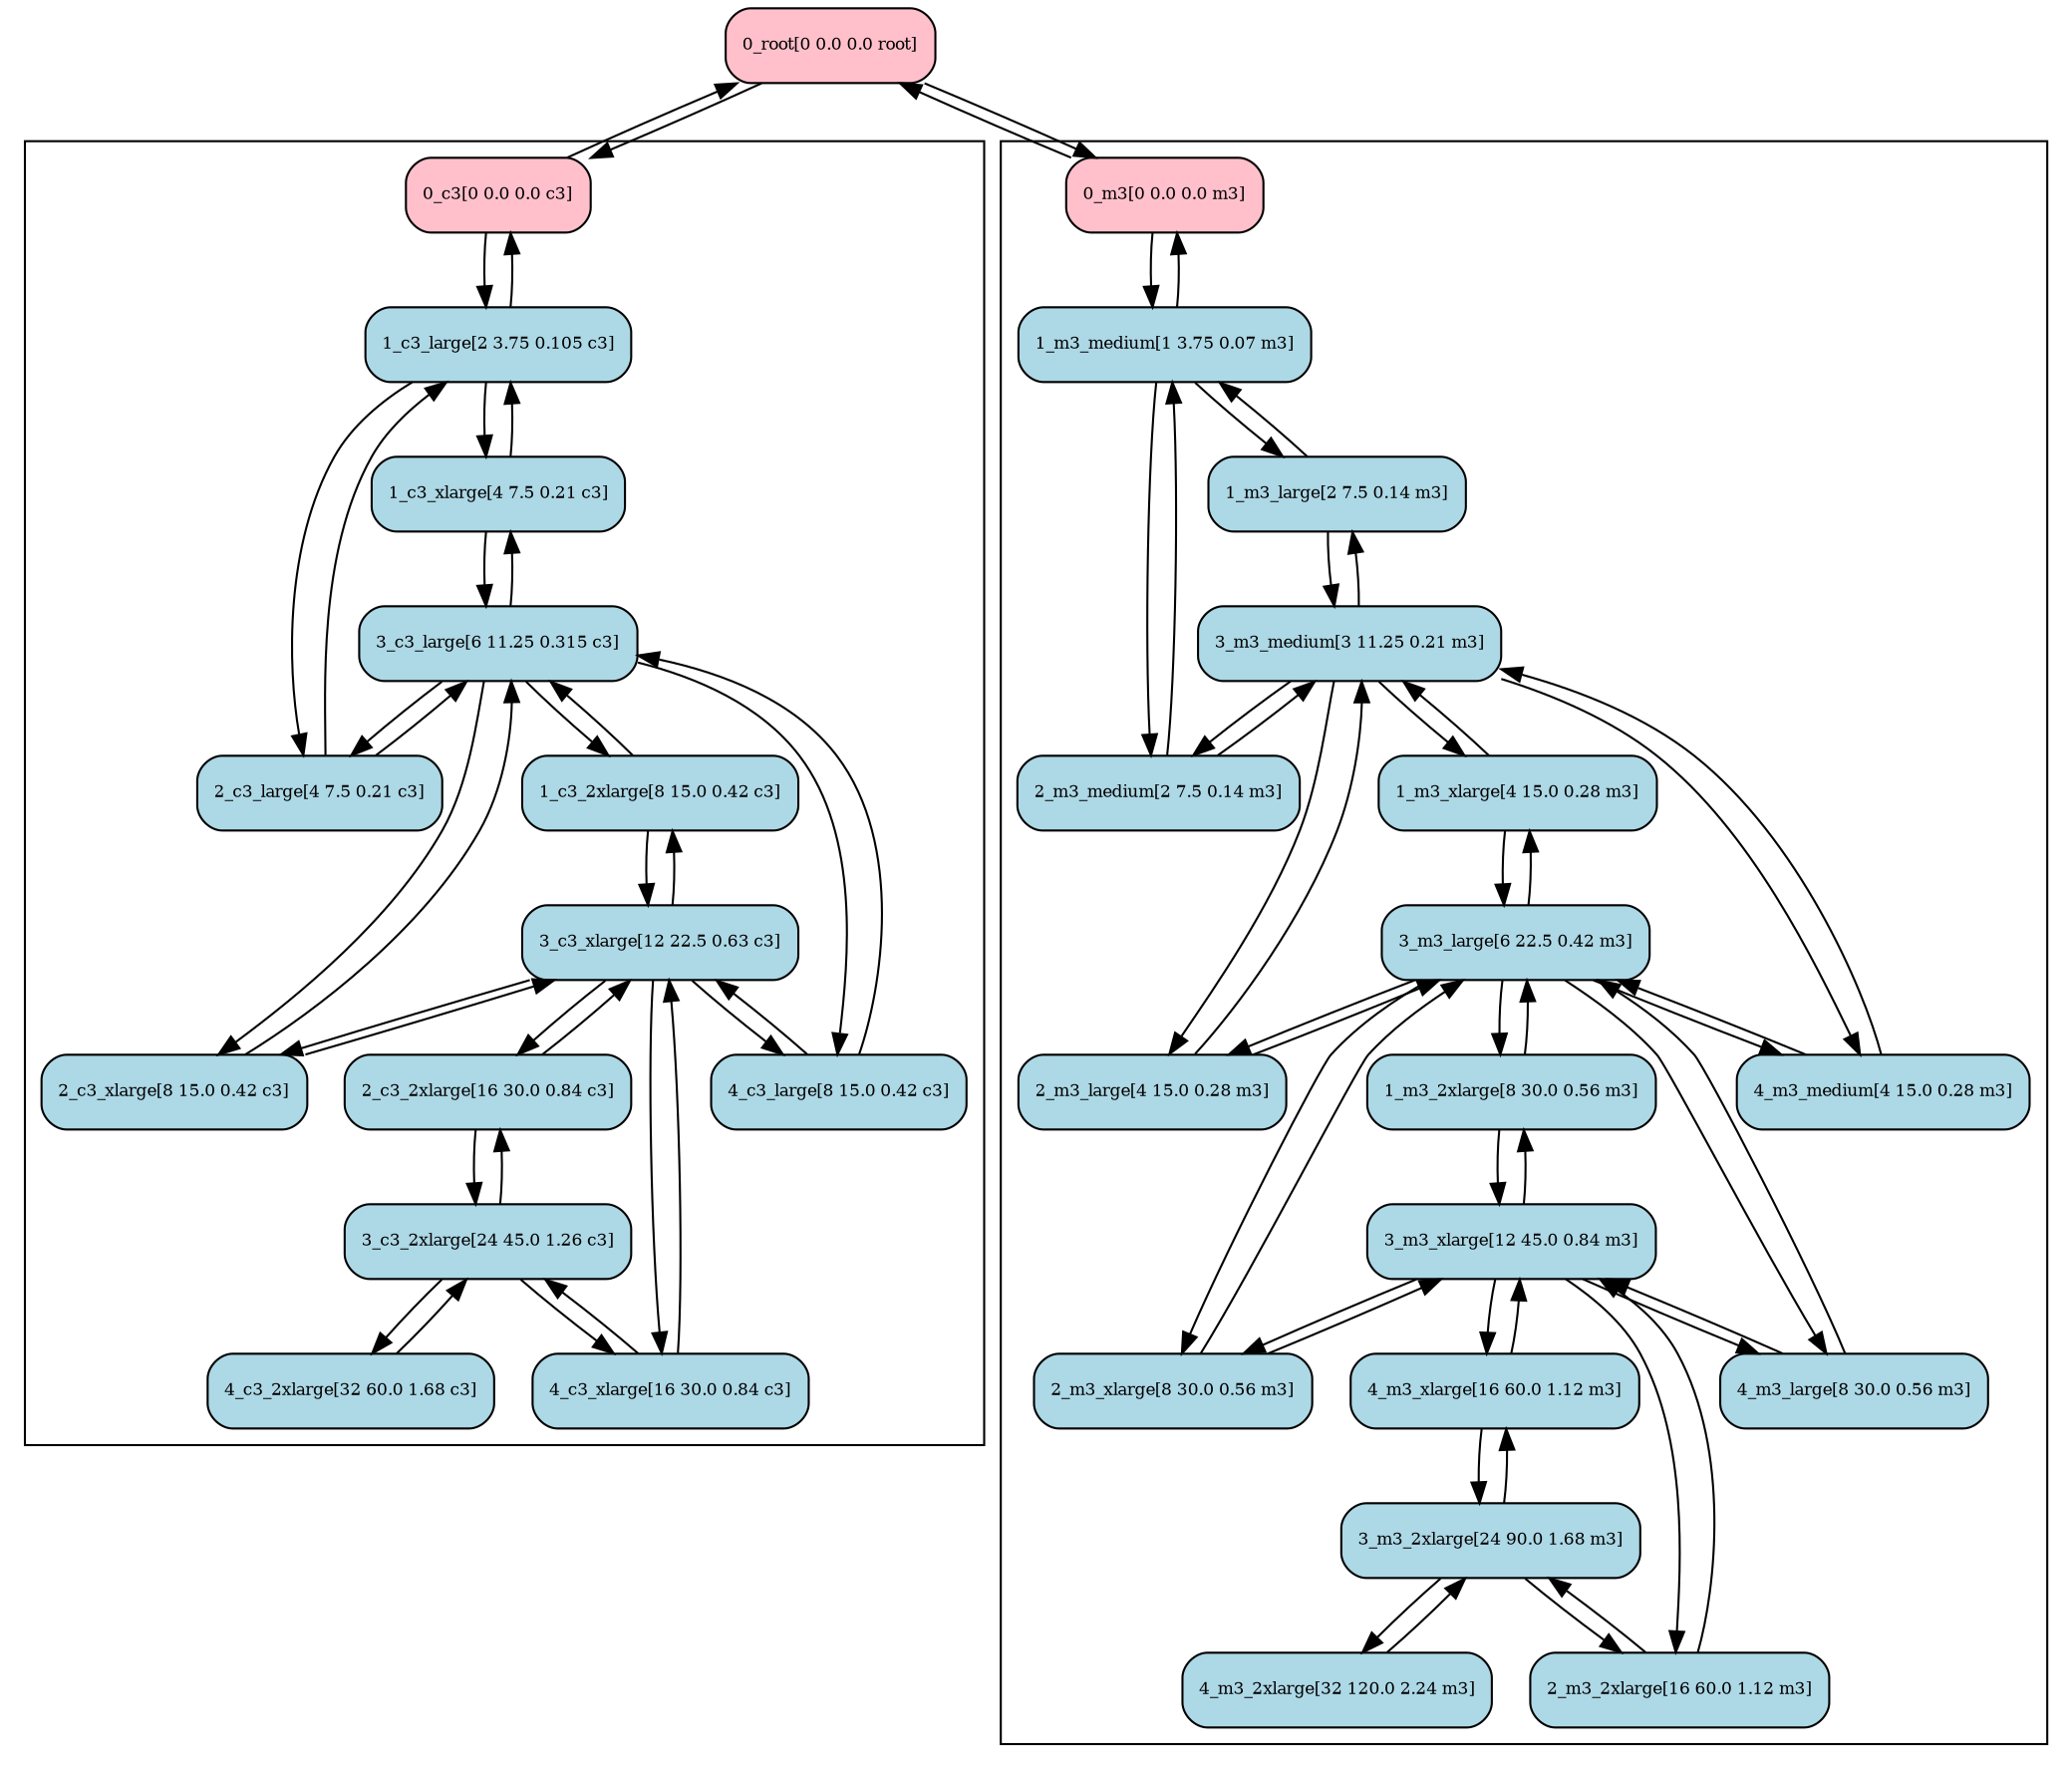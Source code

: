 digraph CloudCapacitor__DeploymentSpaceGraph {
    //label = "CloudCapacitor__DeploymentSpaceGraph"
    
    node [shape=box, fillcolor="lightblue", style="filled,rounded"];
    "0_root[0 0.0 0.0 root]" [
        fontsize = 8,
        label = "0_root[0 0.0 0.0 root]"
        fillcolor="pink"
    ]

    "0_c3[0 0.0 0.0 c3]" [
        fontsize = 8,
        label = "0_c3[0 0.0 0.0 c3]"
        fillcolor="pink"
    ]

    "1_c3_large[2 3.75 0.105 c3]" [
        fontsize = 8,
        label = "1_c3_large[2 3.75 0.105 c3]"
    ]

    "2_c3_large[4 7.5 0.21 c3]" [
        fontsize = 8,
        label = "2_c3_large[4 7.5 0.21 c3]"
    ]

    "1_c3_xlarge[4 7.5 0.21 c3]" [
        fontsize = 8,
        label = "1_c3_xlarge[4 7.5 0.21 c3]"
    ]

    "3_c3_large[6 11.25 0.315 c3]" [
        fontsize = 8,
        label = "3_c3_large[6 11.25 0.315 c3]"
    ]

    "4_c3_large[8 15.0 0.42 c3]" [
        fontsize = 8,
        label = "4_c3_large[8 15.0 0.42 c3]"
    ]

    "2_c3_xlarge[8 15.0 0.42 c3]" [
        fontsize = 8,
        label = "2_c3_xlarge[8 15.0 0.42 c3]"
    ]

    "1_c3_2xlarge[8 15.0 0.42 c3]" [
        fontsize = 8,
        label = "1_c3_2xlarge[8 15.0 0.42 c3]"
    ]

    "3_c3_xlarge[12 22.5 0.63 c3]" [
        fontsize = 8,
        label = "3_c3_xlarge[12 22.5 0.63 c3]"
    ]

    "4_c3_xlarge[16 30.0 0.84 c3]" [
        fontsize = 8,
        label = "4_c3_xlarge[16 30.0 0.84 c3]"
    ]

    "2_c3_2xlarge[16 30.0 0.84 c3]" [
        fontsize = 8,
        label = "2_c3_2xlarge[16 30.0 0.84 c3]"
    ]

    "3_c3_2xlarge[24 45.0 1.26 c3]" [
        fontsize = 8,
        label = "3_c3_2xlarge[24 45.0 1.26 c3]"
    ]

    "4_c3_2xlarge[32 60.0 1.68 c3]" [
        fontsize = 8,
        label = "4_c3_2xlarge[32 60.0 1.68 c3]"
    ]

    "0_m3[0 0.0 0.0 m3]" [
        fontsize = 8,
        label = "0_m3[0 0.0 0.0 m3]"
        fillcolor="pink"
    ]

    "1_m3_medium[1 3.75 0.07 m3]" [
        fontsize = 8,
        label = "1_m3_medium[1 3.75 0.07 m3]"
    ]

    "2_m3_medium[2 7.5 0.14 m3]" [
        fontsize = 8,
        label = "2_m3_medium[2 7.5 0.14 m3]"
    ]

    "1_m3_large[2 7.5 0.14 m3]" [
        fontsize = 8,
        label = "1_m3_large[2 7.5 0.14 m3]"
    ]

    "3_m3_medium[3 11.25 0.21 m3]" [
        fontsize = 8,
        label = "3_m3_medium[3 11.25 0.21 m3]"
    ]

    "4_m3_medium[4 15.0 0.28 m3]" [
        fontsize = 8,
        label = "4_m3_medium[4 15.0 0.28 m3]"
    ]

    "2_m3_large[4 15.0 0.28 m3]" [
        fontsize = 8,
        label = "2_m3_large[4 15.0 0.28 m3]"
    ]

    "1_m3_xlarge[4 15.0 0.28 m3]" [
        fontsize = 8,
        label = "1_m3_xlarge[4 15.0 0.28 m3]"
    ]

    "3_m3_large[6 22.5 0.42 m3]" [
        fontsize = 8,
        label = "3_m3_large[6 22.5 0.42 m3]"
    ]

    "4_m3_large[8 30.0 0.56 m3]" [
        fontsize = 8,
        label = "4_m3_large[8 30.0 0.56 m3]"
    ]

    "2_m3_xlarge[8 30.0 0.56 m3]" [
        fontsize = 8,
        label = "2_m3_xlarge[8 30.0 0.56 m3]"
    ]

    "1_m3_2xlarge[8 30.0 0.56 m3]" [
        fontsize = 8,
        label = "1_m3_2xlarge[8 30.0 0.56 m3]"
    ]

    "3_m3_xlarge[12 45.0 0.84 m3]" [
        fontsize = 8,
        label = "3_m3_xlarge[12 45.0 0.84 m3]"
    ]

    "2_m3_2xlarge[16 60.0 1.12 m3]" [
        fontsize = 8,
        label = "2_m3_2xlarge[16 60.0 1.12 m3]"
    ]

    "4_m3_xlarge[16 60.0 1.12 m3]" [
        fontsize = 8,
        label = "4_m3_xlarge[16 60.0 1.12 m3]"
    ]

    "3_m3_2xlarge[24 90.0 1.68 m3]" [
        fontsize = 8,
        label = "3_m3_2xlarge[24 90.0 1.68 m3]"
    ]

    "4_m3_2xlarge[32 120.0 2.24 m3]" [
        fontsize = 8,
        label = "4_m3_2xlarge[32 120.0 2.24 m3]"
    ]

    "0_root[0 0.0 0.0 root]" -> "0_c3[0 0.0 0.0 c3]" [
        fontsize = 8
    ]

    "0_root[0 0.0 0.0 root]" -> "0_m3[0 0.0 0.0 m3]" [
        fontsize = 8
    ]

    "0_c3[0 0.0 0.0 c3]" -> "0_root[0 0.0 0.0 root]" [
        fontsize = 8
    ]

subgraph cluster0 {

    "0_c3[0 0.0 0.0 c3]" -> "1_c3_large[2 3.75 0.105 c3]" [
        fontsize = 8
    ]

   "1_c3_large[2 3.75 0.105 c3]" -> "0_c3[0 0.0 0.0 c3]" [
               fontsize = 8
    ]

    "1_c3_large[2 3.75 0.105 c3]" -> "2_c3_large[4 7.5 0.21 c3]" [
        fontsize = 8
    ]

    "1_c3_large[2 3.75 0.105 c3]" -> "1_c3_xlarge[4 7.5 0.21 c3]" [
        fontsize = 8
    ]

    "2_c3_large[4 7.5 0.21 c3]" -> "1_c3_large[2 3.75 0.105 c3]" [
        fontsize = 8
    ]

    "2_c3_large[4 7.5 0.21 c3]" -> "3_c3_large[6 11.25 0.315 c3]" [
        fontsize = 8
    ]

    "1_c3_xlarge[4 7.5 0.21 c3]" -> "1_c3_large[2 3.75 0.105 c3]" [
        fontsize = 8
    ]

    "1_c3_xlarge[4 7.5 0.21 c3]" -> "3_c3_large[6 11.25 0.315 c3]" [
        fontsize = 8
    ]

    "3_c3_large[6 11.25 0.315 c3]" -> "2_c3_large[4 7.5 0.21 c3]" [
        fontsize = 8
    ]

    "3_c3_large[6 11.25 0.315 c3]" -> "1_c3_xlarge[4 7.5 0.21 c3]" [
        fontsize = 8
    ]

    "3_c3_large[6 11.25 0.315 c3]" -> "4_c3_large[8 15.0 0.42 c3]" [
        fontsize = 8
    ]

    "3_c3_large[6 11.25 0.315 c3]" -> "2_c3_xlarge[8 15.0 0.42 c3]" [
        fontsize = 8
    ]

    "3_c3_large[6 11.25 0.315 c3]" -> "1_c3_2xlarge[8 15.0 0.42 c3]" [
        fontsize = 8
    ]

    "4_c3_large[8 15.0 0.42 c3]" -> "3_c3_large[6 11.25 0.315 c3]" [
        fontsize = 8
    ]

    "4_c3_large[8 15.0 0.42 c3]" -> "3_c3_xlarge[12 22.5 0.63 c3]" [
        fontsize = 8
    ]

    "2_c3_xlarge[8 15.0 0.42 c3]" -> "3_c3_large[6 11.25 0.315 c3]" [
        fontsize = 8
    ]

    "2_c3_xlarge[8 15.0 0.42 c3]" -> "3_c3_xlarge[12 22.5 0.63 c3]" [
        fontsize = 8
    ]

    "1_c3_2xlarge[8 15.0 0.42 c3]" -> "3_c3_large[6 11.25 0.315 c3]" [
        fontsize = 8
    ]

    "1_c3_2xlarge[8 15.0 0.42 c3]" -> "3_c3_xlarge[12 22.5 0.63 c3]" [
        fontsize = 8
    ]

    "3_c3_xlarge[12 22.5 0.63 c3]" -> "4_c3_large[8 15.0 0.42 c3]" [
        fontsize = 8
    ]

    "3_c3_xlarge[12 22.5 0.63 c3]" -> "2_c3_xlarge[8 15.0 0.42 c3]" [
        fontsize = 8
    ]

    "3_c3_xlarge[12 22.5 0.63 c3]" -> "1_c3_2xlarge[8 15.0 0.42 c3]" [
        fontsize = 8
    ]

    "3_c3_xlarge[12 22.5 0.63 c3]" -> "4_c3_xlarge[16 30.0 0.84 c3]" [
        fontsize = 8
    ]

    "3_c3_xlarge[12 22.5 0.63 c3]" -> "2_c3_2xlarge[16 30.0 0.84 c3]" [
        fontsize = 8
    ]

    "4_c3_xlarge[16 30.0 0.84 c3]" -> "3_c3_xlarge[12 22.5 0.63 c3]" [
        fontsize = 8
    ]

    "4_c3_xlarge[16 30.0 0.84 c3]" -> "3_c3_2xlarge[24 45.0 1.26 c3]" [
        fontsize = 8
    ]

    "2_c3_2xlarge[16 30.0 0.84 c3]" -> "3_c3_xlarge[12 22.5 0.63 c3]" [
        fontsize = 8
    ]

    "2_c3_2xlarge[16 30.0 0.84 c3]" -> "3_c3_2xlarge[24 45.0 1.26 c3]" [
        fontsize = 8
    ]

    "3_c3_2xlarge[24 45.0 1.26 c3]" -> "4_c3_xlarge[16 30.0 0.84 c3]" [
        fontsize = 8
    ]

    "3_c3_2xlarge[24 45.0 1.26 c3]" -> "2_c3_2xlarge[16 30.0 0.84 c3]" [
        fontsize = 8
    ]

    "3_c3_2xlarge[24 45.0 1.26 c3]" -> "4_c3_2xlarge[32 60.0 1.68 c3]" [
        fontsize = 8
    ]

    "4_c3_2xlarge[32 60.0 1.68 c3]" -> "3_c3_2xlarge[24 45.0 1.26 c3]" [
        fontsize = 8
    ]

}

    "0_m3[0 0.0 0.0 m3]" -> "0_root[0 0.0 0.0 root]" [
       fontsize = 8
    ]

subgraph cluster1 {

    "0_m3[0 0.0 0.0 m3]" -> "1_m3_medium[1 3.75 0.07 m3]" [
        fontsize = 8
    ]

    "1_m3_medium[1 3.75 0.07 m3]" -> "0_m3[0 0.0 0.0 m3]" [
        fontsize = 8
    ]

    "1_m3_medium[1 3.75 0.07 m3]" -> "2_m3_medium[2 7.5 0.14 m3]" [
        fontsize = 8
    ]

    "1_m3_medium[1 3.75 0.07 m3]" -> "1_m3_large[2 7.5 0.14 m3]" [
        fontsize = 8
    ]

    "2_m3_medium[2 7.5 0.14 m3]" -> "1_m3_medium[1 3.75 0.07 m3]" [
        fontsize = 8
    ]

    "2_m3_medium[2 7.5 0.14 m3]" -> "3_m3_medium[3 11.25 0.21 m3]" [
        fontsize = 8
    ]

    "1_m3_large[2 7.5 0.14 m3]" -> "1_m3_medium[1 3.75 0.07 m3]" [
        fontsize = 8
    ]

    "1_m3_large[2 7.5 0.14 m3]" -> "3_m3_medium[3 11.25 0.21 m3]" [
        fontsize = 8
    ]

    "3_m3_medium[3 11.25 0.21 m3]" -> "2_m3_medium[2 7.5 0.14 m3]" [
        fontsize = 8
    ]

    "3_m3_medium[3 11.25 0.21 m3]" -> "1_m3_large[2 7.5 0.14 m3]" [
        fontsize = 8
    ]

    "3_m3_medium[3 11.25 0.21 m3]" -> "4_m3_medium[4 15.0 0.28 m3]" [
        fontsize = 8
    ]

    "3_m3_medium[3 11.25 0.21 m3]" -> "2_m3_large[4 15.0 0.28 m3]" [
        fontsize = 8
    ]

    "3_m3_medium[3 11.25 0.21 m3]" -> "1_m3_xlarge[4 15.0 0.28 m3]" [
        fontsize = 8
    ]

    "4_m3_medium[4 15.0 0.28 m3]" -> "3_m3_medium[3 11.25 0.21 m3]" [
        fontsize = 8
    ]

    "4_m3_medium[4 15.0 0.28 m3]" -> "3_m3_large[6 22.5 0.42 m3]" [
        fontsize = 8
    ]

    "2_m3_large[4 15.0 0.28 m3]" -> "3_m3_medium[3 11.25 0.21 m3]" [
        fontsize = 8
    ]

    "2_m3_large[4 15.0 0.28 m3]" -> "3_m3_large[6 22.5 0.42 m3]" [
        fontsize = 8
    ]

    "1_m3_xlarge[4 15.0 0.28 m3]" -> "3_m3_medium[3 11.25 0.21 m3]" [
       fontsize = 8
    ] 

    "1_m3_xlarge[4 15.0 0.28 m3]" -> "3_m3_large[6 22.5 0.42 m3]" [
        fontsize = 8
    ]

    "3_m3_large[6 22.5 0.42 m3]" -> "4_m3_medium[4 15.0 0.28 m3]" [
        fontsize = 8
    ]

    "3_m3_large[6 22.5 0.42 m3]" -> "2_m3_large[4 15.0 0.28 m3]" [
        fontsize = 8
    ]

    "3_m3_large[6 22.5 0.42 m3]" -> "1_m3_xlarge[4 15.0 0.28 m3]" [
        fontsize = 8
    ]

    "3_m3_large[6 22.5 0.42 m3]" -> "4_m3_large[8 30.0 0.56 m3]" [
        fontsize = 8
    ]

    "3_m3_large[6 22.5 0.42 m3]" -> "2_m3_xlarge[8 30.0 0.56 m3]" [
        fontsize = 8
    ]

    "3_m3_large[6 22.5 0.42 m3]" -> "1_m3_2xlarge[8 30.0 0.56 m3]" [
        fontsize = 8
    ]

    "4_m3_large[8 30.0 0.56 m3]" -> "3_m3_large[6 22.5 0.42 m3]" [
        fontsize = 8
    ]

    "4_m3_large[8 30.0 0.56 m3]" -> "3_m3_xlarge[12 45.0 0.84 m3]" [
        fontsize = 8
    ]

    "2_m3_xlarge[8 30.0 0.56 m3]" -> "3_m3_large[6 22.5 0.42 m3]" [
        fontsize = 8
    ]

    "2_m3_xlarge[8 30.0 0.56 m3]" -> "3_m3_xlarge[12 45.0 0.84 m3]" [
        fontsize = 8
    ]

    "1_m3_2xlarge[8 30.0 0.56 m3]" -> "3_m3_large[6 22.5 0.42 m3]" [
        fontsize = 8
    ]

    "1_m3_2xlarge[8 30.0 0.56 m3]" -> "3_m3_xlarge[12 45.0 0.84 m3]" [
        fontsize = 8
    ]

    "3_m3_xlarge[12 45.0 0.84 m3]" -> "4_m3_large[8 30.0 0.56 m3]" [
        fontsize = 8
    ]

    "3_m3_xlarge[12 45.0 0.84 m3]" -> "2_m3_xlarge[8 30.0 0.56 m3]" [
        fontsize = 8
    ]

    "3_m3_xlarge[12 45.0 0.84 m3]" -> "1_m3_2xlarge[8 30.0 0.56 m3]" [
       fontsize = 8
   ]

    "3_m3_xlarge[12 45.0 0.84 m3]" -> "2_m3_2xlarge[16 60.0 1.12 m3]" [
        fontsize = 8
    ]

    "3_m3_xlarge[12 45.0 0.84 m3]" -> "4_m3_xlarge[16 60.0 1.12 m3]" [
        fontsize = 8
    ]

    "2_m3_2xlarge[16 60.0 1.12 m3]" -> "3_m3_xlarge[12 45.0 0.84 m3]" [
        fontsize = 8
   ]

    "2_m3_2xlarge[16 60.0 1.12 m3]" -> "3_m3_2xlarge[24 90.0 1.68 m3]" [
        fontsize = 8
    ]

    "4_m3_xlarge[16 60.0 1.12 m3]" -> "3_m3_xlarge[12 45.0 0.84 m3]" [
        fontsize = 8
    ]

    "4_m3_xlarge[16 60.0 1.12 m3]" -> "3_m3_2xlarge[24 90.0 1.68 m3]" [
        fontsize = 8
    ]

    "3_m3_2xlarge[24 90.0 1.68 m3]" -> "2_m3_2xlarge[16 60.0 1.12 m3]" [
        fontsize = 8
    ]

    "3_m3_2xlarge[24 90.0 1.68 m3]" -> "4_m3_xlarge[16 60.0 1.12 m3]" [
        fontsize = 8
    ]

    "3_m3_2xlarge[24 90.0 1.68 m3]" -> "4_m3_2xlarge[32 120.0 2.24 m3]" [
        fontsize = 8
    ]

    "4_m3_2xlarge[32 120.0 2.24 m3]" -> "3_m3_2xlarge[24 90.0 1.68 m3]" [
        fontsize = 8
    ]
}

}

